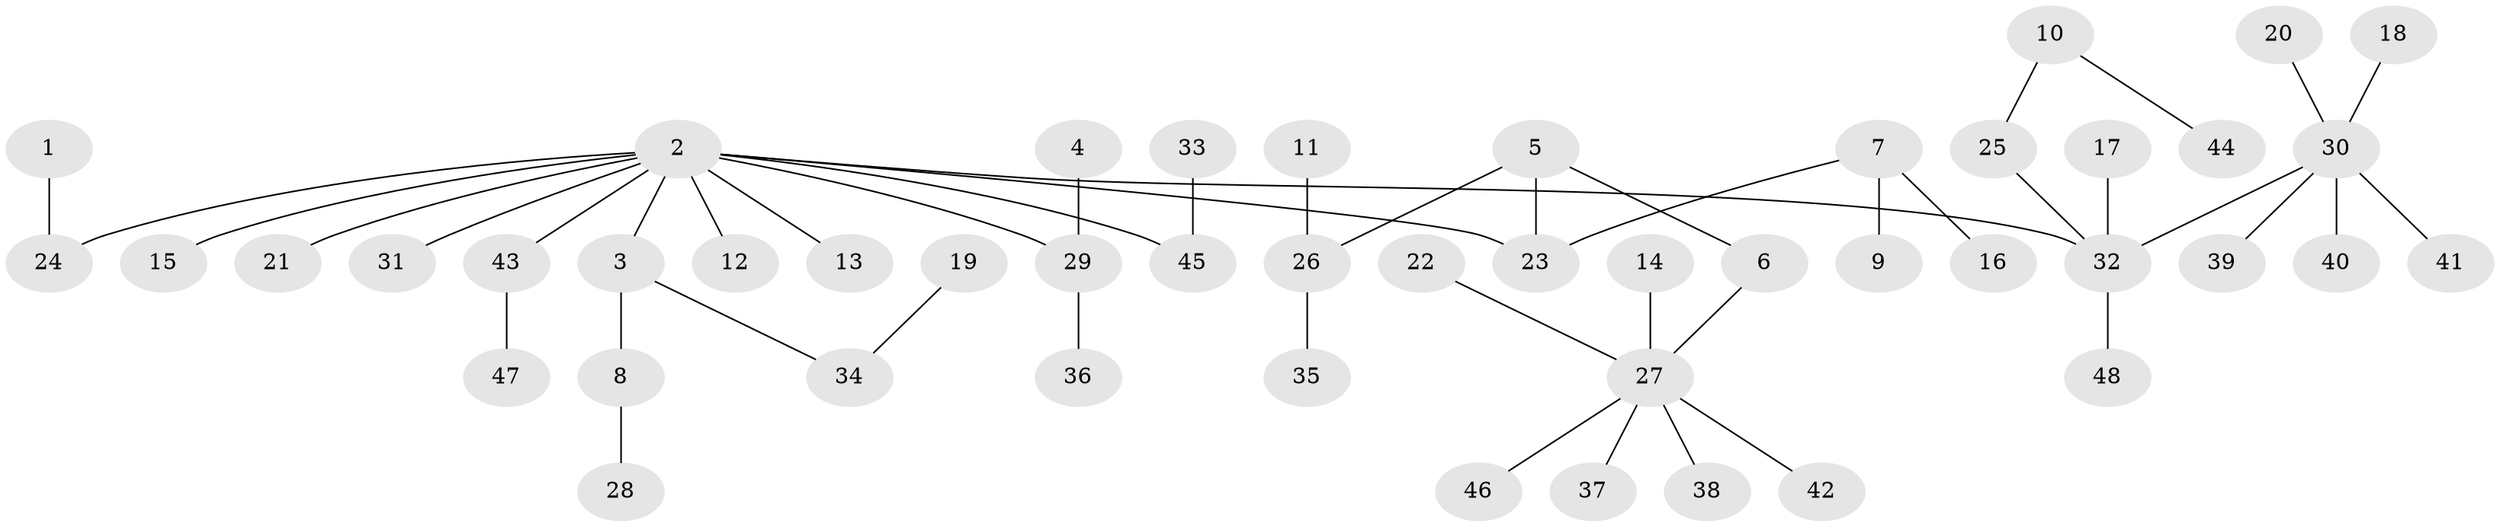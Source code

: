// original degree distribution, {2: 0.2631578947368421, 7: 0.010526315789473684, 4: 0.08421052631578947, 3: 0.10526315789473684, 1: 0.49473684210526314, 5: 0.021052631578947368, 6: 0.021052631578947368}
// Generated by graph-tools (version 1.1) at 2025/26/03/09/25 03:26:32]
// undirected, 48 vertices, 47 edges
graph export_dot {
graph [start="1"]
  node [color=gray90,style=filled];
  1;
  2;
  3;
  4;
  5;
  6;
  7;
  8;
  9;
  10;
  11;
  12;
  13;
  14;
  15;
  16;
  17;
  18;
  19;
  20;
  21;
  22;
  23;
  24;
  25;
  26;
  27;
  28;
  29;
  30;
  31;
  32;
  33;
  34;
  35;
  36;
  37;
  38;
  39;
  40;
  41;
  42;
  43;
  44;
  45;
  46;
  47;
  48;
  1 -- 24 [weight=1.0];
  2 -- 3 [weight=1.0];
  2 -- 12 [weight=1.0];
  2 -- 13 [weight=1.0];
  2 -- 15 [weight=1.0];
  2 -- 21 [weight=1.0];
  2 -- 23 [weight=1.0];
  2 -- 24 [weight=1.0];
  2 -- 29 [weight=1.0];
  2 -- 31 [weight=1.0];
  2 -- 32 [weight=1.0];
  2 -- 43 [weight=1.0];
  2 -- 45 [weight=1.0];
  3 -- 8 [weight=1.0];
  3 -- 34 [weight=1.0];
  4 -- 29 [weight=1.0];
  5 -- 6 [weight=1.0];
  5 -- 23 [weight=1.0];
  5 -- 26 [weight=1.0];
  6 -- 27 [weight=1.0];
  7 -- 9 [weight=1.0];
  7 -- 16 [weight=1.0];
  7 -- 23 [weight=1.0];
  8 -- 28 [weight=1.0];
  10 -- 25 [weight=1.0];
  10 -- 44 [weight=1.0];
  11 -- 26 [weight=1.0];
  14 -- 27 [weight=1.0];
  17 -- 32 [weight=1.0];
  18 -- 30 [weight=1.0];
  19 -- 34 [weight=1.0];
  20 -- 30 [weight=1.0];
  22 -- 27 [weight=1.0];
  25 -- 32 [weight=1.0];
  26 -- 35 [weight=1.0];
  27 -- 37 [weight=1.0];
  27 -- 38 [weight=1.0];
  27 -- 42 [weight=1.0];
  27 -- 46 [weight=1.0];
  29 -- 36 [weight=1.0];
  30 -- 32 [weight=1.0];
  30 -- 39 [weight=1.0];
  30 -- 40 [weight=1.0];
  30 -- 41 [weight=1.0];
  32 -- 48 [weight=1.0];
  33 -- 45 [weight=1.0];
  43 -- 47 [weight=1.0];
}
